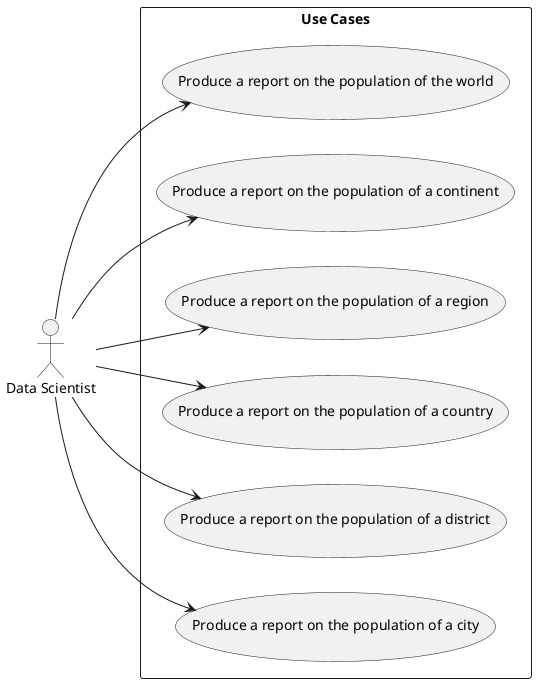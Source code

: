 @startuml
left to right direction
actor "Data Scientist" as DS

rectangle "Use Cases" {
    (Produce a report on the population of the world) as UC26
    (Produce a report on the population of a continent) as UC27
    (Produce a report on the population of a region) as UC28
    (Produce a report on the population of a country) as UC29
    (Produce a report on the population of a district) as UC30
    (Produce a report on the population of a city) as UC31
}

DS --> UC26
DS --> UC27
DS --> UC28
DS --> UC29
DS --> UC30
DS --> UC31

@enduml
